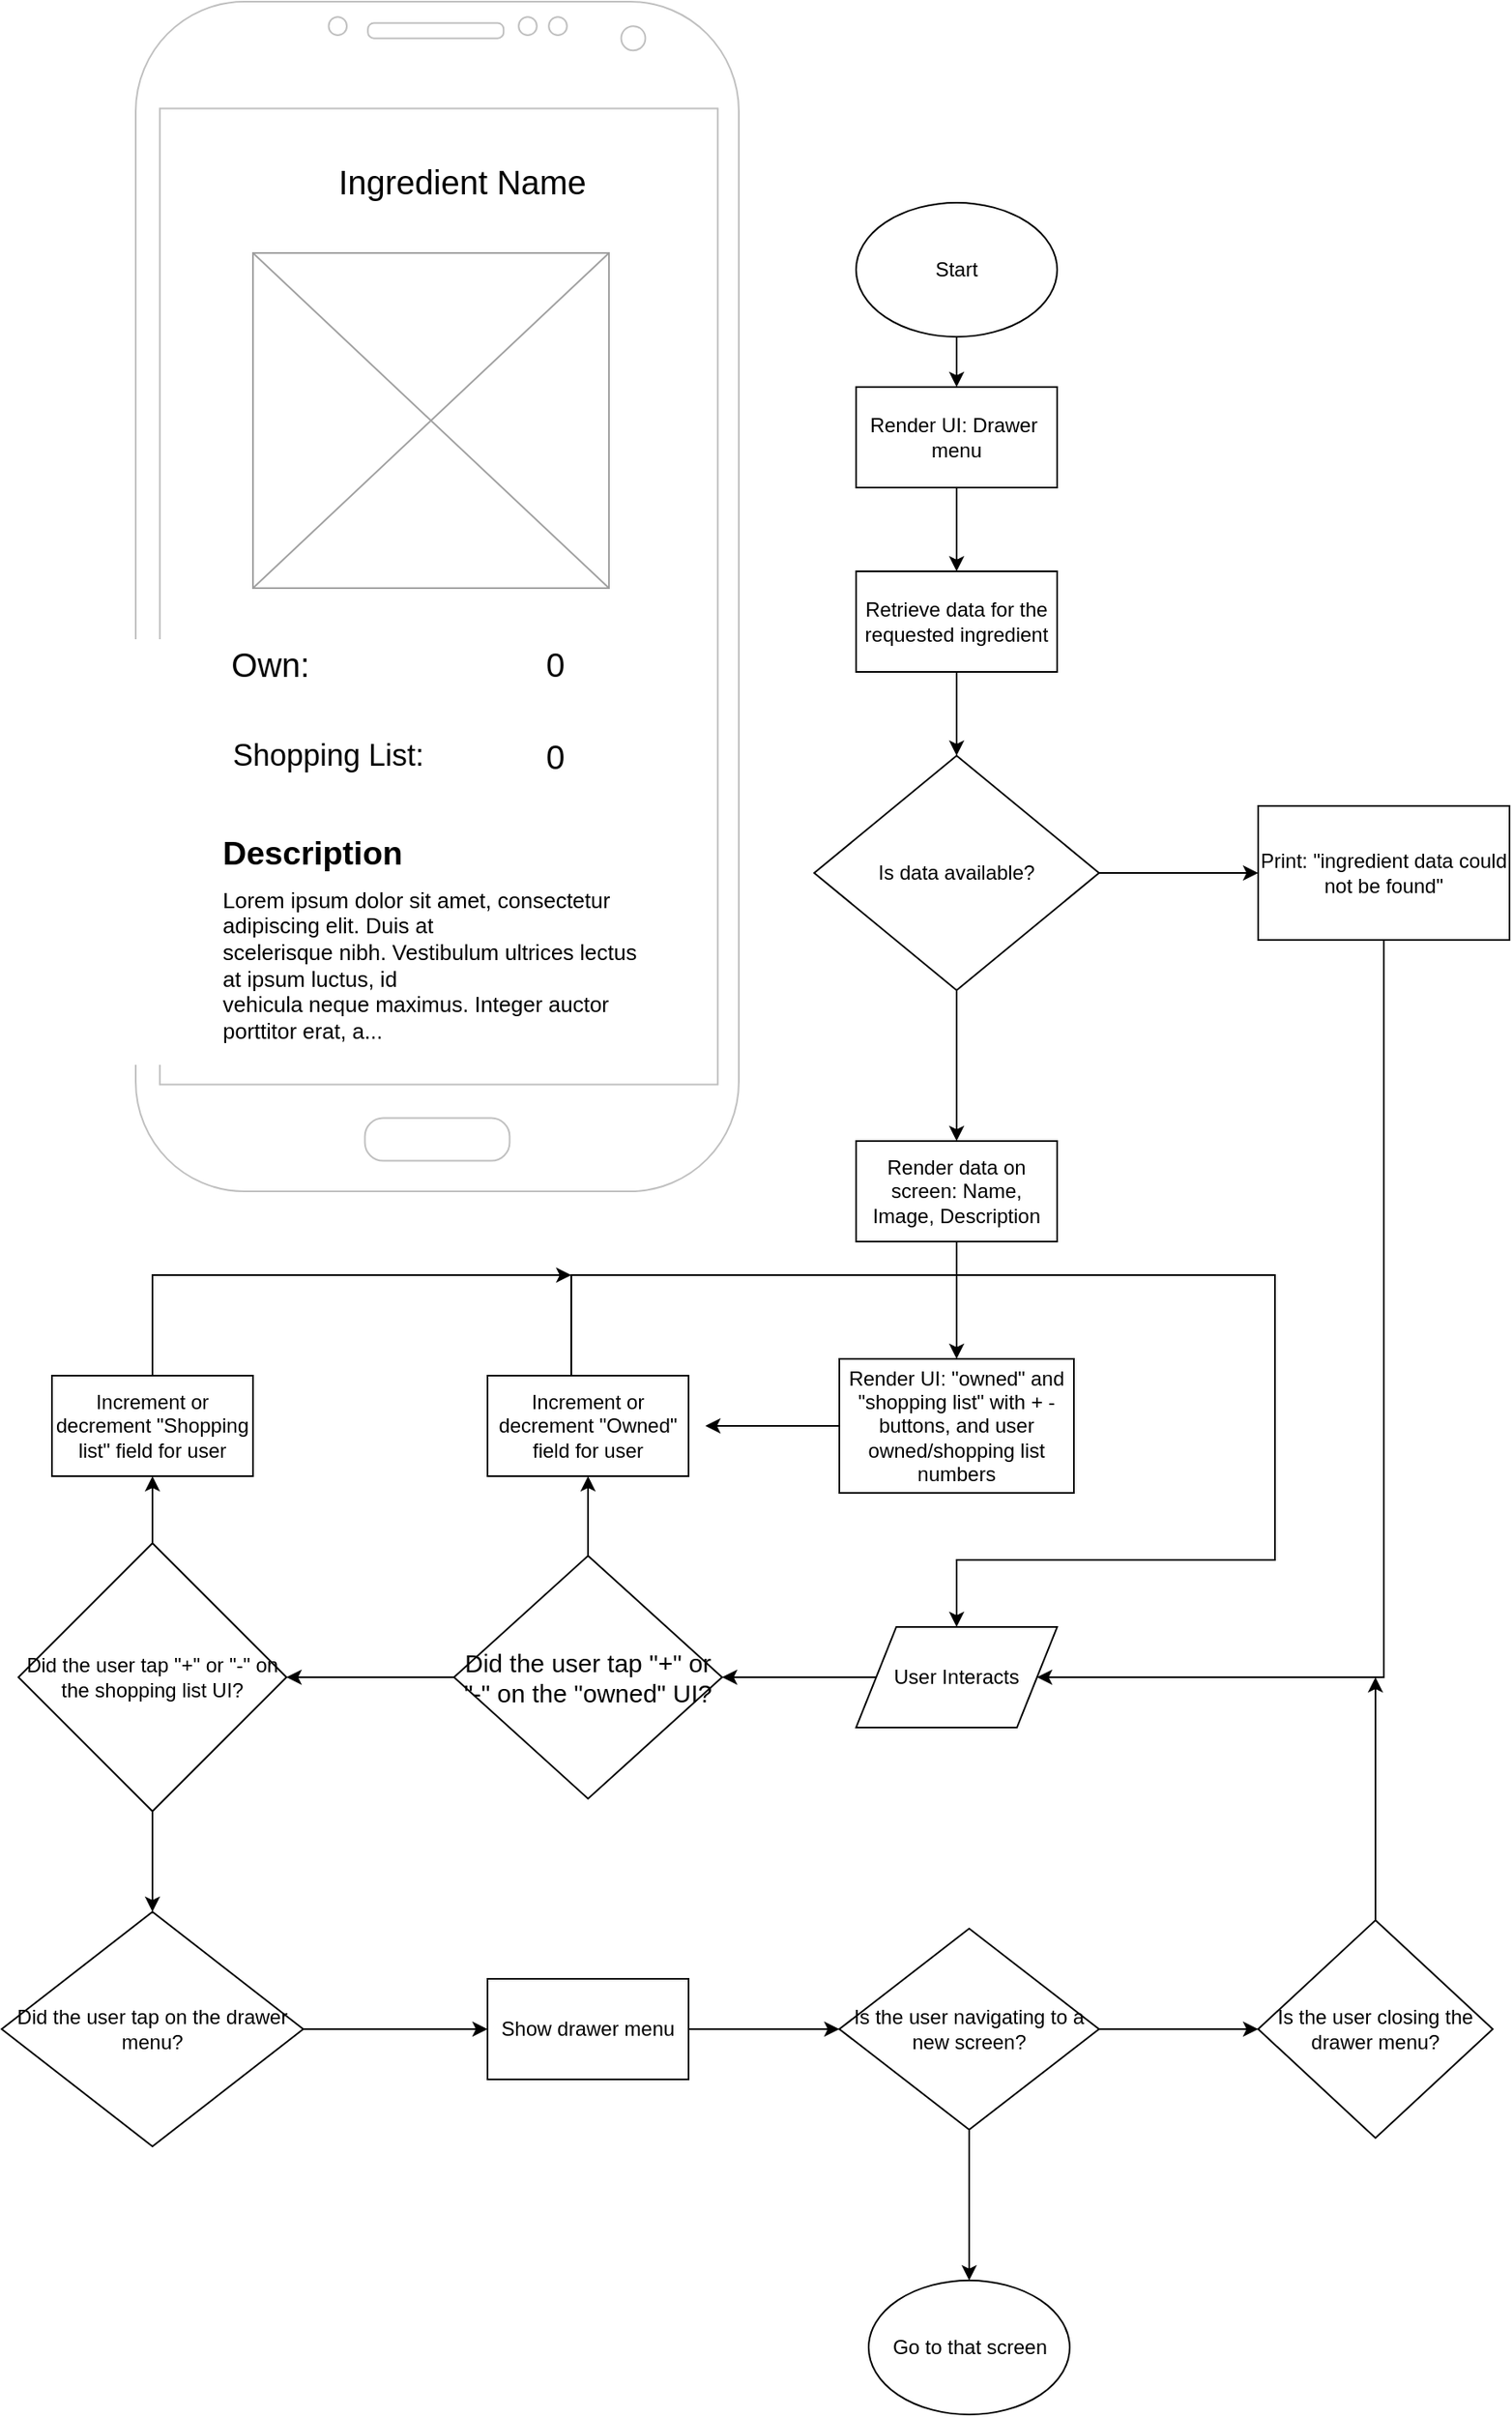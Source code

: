 <mxfile version="12.8.1" type="gitlab"><diagram id="frb6UVW6x_-703xL0Cf6" name="Page-1"><mxGraphModel dx="1422" dy="5769" grid="1" gridSize="10" guides="1" tooltips="1" connect="1" arrows="1" fold="1" page="1" pageScale="1" pageWidth="2000" pageHeight="5000" math="0" shadow="0"><root><mxCell id="0"/><mxCell id="1" parent="0"/><mxCell id="-BLUwrKhegGBMdVgift5-19" style="edgeStyle=orthogonalEdgeStyle;rounded=0;orthogonalLoop=1;jettySize=auto;html=1;entryX=0.5;entryY=0;entryDx=0;entryDy=0;" edge="1" parent="1" source="-BLUwrKhegGBMdVgift5-1" target="-BLUwrKhegGBMdVgift5-9"><mxGeometry relative="1" as="geometry"/></mxCell><mxCell id="-BLUwrKhegGBMdVgift5-1" value="Start" style="ellipse;whiteSpace=wrap;html=1;" vertex="1" parent="1"><mxGeometry x="650" y="30" width="120" height="80" as="geometry"/></mxCell><mxCell id="-BLUwrKhegGBMdVgift5-21" style="edgeStyle=orthogonalEdgeStyle;rounded=0;orthogonalLoop=1;jettySize=auto;html=1;" edge="1" parent="1" source="-BLUwrKhegGBMdVgift5-2" target="-BLUwrKhegGBMdVgift5-4"><mxGeometry relative="1" as="geometry"/></mxCell><mxCell id="-BLUwrKhegGBMdVgift5-2" value="Retrieve data for the requested ingredient" style="rounded=0;whiteSpace=wrap;html=1;" vertex="1" parent="1"><mxGeometry x="650" y="250" width="120" height="60" as="geometry"/></mxCell><mxCell id="-BLUwrKhegGBMdVgift5-23" style="edgeStyle=orthogonalEdgeStyle;rounded=0;orthogonalLoop=1;jettySize=auto;html=1;" edge="1" parent="1" source="-BLUwrKhegGBMdVgift5-4" target="-BLUwrKhegGBMdVgift5-6"><mxGeometry relative="1" as="geometry"/></mxCell><mxCell id="-BLUwrKhegGBMdVgift5-29" style="edgeStyle=orthogonalEdgeStyle;rounded=0;orthogonalLoop=1;jettySize=auto;html=1;entryX=0.5;entryY=0;entryDx=0;entryDy=0;" edge="1" parent="1" source="-BLUwrKhegGBMdVgift5-4" target="-BLUwrKhegGBMdVgift5-7"><mxGeometry relative="1" as="geometry"/></mxCell><mxCell id="-BLUwrKhegGBMdVgift5-4" value="Is data available?" style="rhombus;whiteSpace=wrap;html=1;" vertex="1" parent="1"><mxGeometry x="625" y="360" width="170" height="140" as="geometry"/></mxCell><mxCell id="-BLUwrKhegGBMdVgift5-28" style="edgeStyle=orthogonalEdgeStyle;rounded=0;orthogonalLoop=1;jettySize=auto;html=1;" edge="1" parent="1" source="-BLUwrKhegGBMdVgift5-6" target="-BLUwrKhegGBMdVgift5-8"><mxGeometry relative="1" as="geometry"><mxPoint x="800" y="950" as="targetPoint"/><Array as="points"><mxPoint x="965" y="910"/></Array></mxGeometry></mxCell><mxCell id="-BLUwrKhegGBMdVgift5-6" value="Print: &quot;ingredient data could not be found&quot;" style="rounded=0;whiteSpace=wrap;html=1;" vertex="1" parent="1"><mxGeometry x="890" y="390" width="150" height="80" as="geometry"/></mxCell><mxCell id="-BLUwrKhegGBMdVgift5-30" style="edgeStyle=orthogonalEdgeStyle;rounded=0;orthogonalLoop=1;jettySize=auto;html=1;entryX=0.5;entryY=0;entryDx=0;entryDy=0;" edge="1" parent="1" source="-BLUwrKhegGBMdVgift5-7" target="-BLUwrKhegGBMdVgift5-10"><mxGeometry relative="1" as="geometry"/></mxCell><mxCell id="-BLUwrKhegGBMdVgift5-7" value="Render data on screen: Name, Image, Description" style="rounded=0;whiteSpace=wrap;html=1;" vertex="1" parent="1"><mxGeometry x="650" y="590" width="120" height="60" as="geometry"/></mxCell><mxCell id="-BLUwrKhegGBMdVgift5-37" style="edgeStyle=orthogonalEdgeStyle;rounded=0;orthogonalLoop=1;jettySize=auto;html=1;entryX=1;entryY=0.5;entryDx=0;entryDy=0;" edge="1" parent="1" source="-BLUwrKhegGBMdVgift5-8" target="-BLUwrKhegGBMdVgift5-12"><mxGeometry relative="1" as="geometry"/></mxCell><mxCell id="-BLUwrKhegGBMdVgift5-8" value="User Interacts" style="shape=parallelogram;perimeter=parallelogramPerimeter;whiteSpace=wrap;html=1;" vertex="1" parent="1"><mxGeometry x="650" y="880" width="120" height="60" as="geometry"/></mxCell><mxCell id="-BLUwrKhegGBMdVgift5-20" style="edgeStyle=orthogonalEdgeStyle;rounded=0;orthogonalLoop=1;jettySize=auto;html=1;" edge="1" parent="1" source="-BLUwrKhegGBMdVgift5-9" target="-BLUwrKhegGBMdVgift5-2"><mxGeometry relative="1" as="geometry"/></mxCell><mxCell id="-BLUwrKhegGBMdVgift5-9" value="Render UI: Drawer&amp;nbsp; menu" style="rounded=0;whiteSpace=wrap;html=1;" vertex="1" parent="1"><mxGeometry x="650" y="140" width="120" height="60" as="geometry"/></mxCell><mxCell id="-BLUwrKhegGBMdVgift5-31" style="edgeStyle=orthogonalEdgeStyle;rounded=0;orthogonalLoop=1;jettySize=auto;html=1;" edge="1" parent="1" source="-BLUwrKhegGBMdVgift5-10"><mxGeometry relative="1" as="geometry"><mxPoint x="560" y="760" as="targetPoint"/></mxGeometry></mxCell><mxCell id="-BLUwrKhegGBMdVgift5-10" value="Render UI: &quot;owned&quot; and &quot;shopping list&quot; with + - buttons, and user owned/shopping list numbers" style="rounded=0;whiteSpace=wrap;html=1;" vertex="1" parent="1"><mxGeometry x="640" y="720" width="140" height="80" as="geometry"/></mxCell><mxCell id="-BLUwrKhegGBMdVgift5-35" style="edgeStyle=orthogonalEdgeStyle;rounded=0;orthogonalLoop=1;jettySize=auto;html=1;entryX=1;entryY=0.5;entryDx=0;entryDy=0;" edge="1" parent="1" source="-BLUwrKhegGBMdVgift5-12" target="-BLUwrKhegGBMdVgift5-13"><mxGeometry relative="1" as="geometry"/></mxCell><mxCell id="-BLUwrKhegGBMdVgift5-53" style="edgeStyle=orthogonalEdgeStyle;rounded=0;orthogonalLoop=1;jettySize=auto;html=1;entryX=0.5;entryY=1;entryDx=0;entryDy=0;" edge="1" parent="1" source="-BLUwrKhegGBMdVgift5-12" target="-BLUwrKhegGBMdVgift5-16"><mxGeometry relative="1" as="geometry"/></mxCell><mxCell id="-BLUwrKhegGBMdVgift5-12" value="&lt;font style=&quot;font-size: 15px&quot;&gt;Did the user tap &quot;+&quot; or &quot;-&quot; on the &quot;owned&quot; UI?&lt;/font&gt;" style="rhombus;whiteSpace=wrap;html=1;rounded=0;shadow=0;comic=0;" vertex="1" parent="1"><mxGeometry x="410" y="837.5" width="160" height="145" as="geometry"/></mxCell><mxCell id="-BLUwrKhegGBMdVgift5-36" style="edgeStyle=orthogonalEdgeStyle;rounded=0;orthogonalLoop=1;jettySize=auto;html=1;" edge="1" parent="1" source="-BLUwrKhegGBMdVgift5-13" target="-BLUwrKhegGBMdVgift5-14"><mxGeometry relative="1" as="geometry"/></mxCell><mxCell id="-BLUwrKhegGBMdVgift5-52" style="edgeStyle=orthogonalEdgeStyle;rounded=0;orthogonalLoop=1;jettySize=auto;html=1;entryX=0.5;entryY=1;entryDx=0;entryDy=0;" edge="1" parent="1" source="-BLUwrKhegGBMdVgift5-13" target="-BLUwrKhegGBMdVgift5-17"><mxGeometry relative="1" as="geometry"/></mxCell><mxCell id="-BLUwrKhegGBMdVgift5-13" value="Did the user tap &quot;+&quot; or &quot;-&quot; on the shopping list UI?" style="rhombus;whiteSpace=wrap;html=1;" vertex="1" parent="1"><mxGeometry x="150" y="830" width="160" height="160" as="geometry"/></mxCell><mxCell id="-BLUwrKhegGBMdVgift5-38" style="edgeStyle=orthogonalEdgeStyle;rounded=0;orthogonalLoop=1;jettySize=auto;html=1;entryX=0;entryY=0.5;entryDx=0;entryDy=0;" edge="1" parent="1" source="-BLUwrKhegGBMdVgift5-14"><mxGeometry relative="1" as="geometry"><mxPoint x="430" y="1120" as="targetPoint"/></mxGeometry></mxCell><mxCell id="-BLUwrKhegGBMdVgift5-14" value="Did the user tap on the drawer menu?" style="rhombus;whiteSpace=wrap;html=1;" vertex="1" parent="1"><mxGeometry x="140" y="1050" width="180" height="140" as="geometry"/></mxCell><mxCell id="-BLUwrKhegGBMdVgift5-56" style="edgeStyle=orthogonalEdgeStyle;rounded=0;orthogonalLoop=1;jettySize=auto;html=1;entryX=0.5;entryY=0;entryDx=0;entryDy=0;" edge="1" parent="1" source="-BLUwrKhegGBMdVgift5-16" target="-BLUwrKhegGBMdVgift5-8"><mxGeometry relative="1" as="geometry"><mxPoint x="710" y="870" as="targetPoint"/><Array as="points"><mxPoint x="480" y="670"/><mxPoint x="900" y="670"/><mxPoint x="900" y="840"/><mxPoint x="710" y="840"/></Array></mxGeometry></mxCell><mxCell id="-BLUwrKhegGBMdVgift5-16" value="Increment or decrement &quot;Owned&quot; field for user" style="rounded=0;whiteSpace=wrap;html=1;" vertex="1" parent="1"><mxGeometry x="430" y="730" width="120" height="60" as="geometry"/></mxCell><mxCell id="-BLUwrKhegGBMdVgift5-57" style="edgeStyle=orthogonalEdgeStyle;rounded=0;orthogonalLoop=1;jettySize=auto;html=1;" edge="1" parent="1" source="-BLUwrKhegGBMdVgift5-17"><mxGeometry relative="1" as="geometry"><mxPoint x="480" y="670" as="targetPoint"/><Array as="points"><mxPoint x="230" y="670"/></Array></mxGeometry></mxCell><mxCell id="-BLUwrKhegGBMdVgift5-17" value="Increment or decrement &quot;Shopping list&quot; field for user" style="rounded=0;whiteSpace=wrap;html=1;" vertex="1" parent="1"><mxGeometry x="170" y="730" width="120" height="60" as="geometry"/></mxCell><mxCell id="-BLUwrKhegGBMdVgift5-44" style="edgeStyle=orthogonalEdgeStyle;rounded=0;orthogonalLoop=1;jettySize=auto;html=1;entryX=0.5;entryY=0;entryDx=0;entryDy=0;" edge="1" parent="1" source="-BLUwrKhegGBMdVgift5-40" target="-BLUwrKhegGBMdVgift5-41"><mxGeometry relative="1" as="geometry"><mxPoint x="717.5" y="1250" as="targetPoint"/></mxGeometry></mxCell><mxCell id="-BLUwrKhegGBMdVgift5-50" style="edgeStyle=orthogonalEdgeStyle;rounded=0;orthogonalLoop=1;jettySize=auto;html=1;entryX=0;entryY=0.5;entryDx=0;entryDy=0;" edge="1" parent="1" source="-BLUwrKhegGBMdVgift5-40" target="-BLUwrKhegGBMdVgift5-42"><mxGeometry relative="1" as="geometry"/></mxCell><mxCell id="-BLUwrKhegGBMdVgift5-40" value="Is the user navigating to a new screen?" style="rhombus;whiteSpace=wrap;html=1;" vertex="1" parent="1"><mxGeometry x="640" y="1060" width="155" height="120" as="geometry"/></mxCell><mxCell id="-BLUwrKhegGBMdVgift5-41" value="Go to that screen" style="ellipse;whiteSpace=wrap;html=1;" vertex="1" parent="1"><mxGeometry x="657.5" y="1270" width="120" height="80" as="geometry"/></mxCell><mxCell id="-BLUwrKhegGBMdVgift5-47" style="edgeStyle=orthogonalEdgeStyle;rounded=0;orthogonalLoop=1;jettySize=auto;html=1;" edge="1" parent="1" source="-BLUwrKhegGBMdVgift5-42"><mxGeometry relative="1" as="geometry"><mxPoint x="960" y="910" as="targetPoint"/><Array as="points"><mxPoint x="960" y="970"/><mxPoint x="960" y="970"/></Array></mxGeometry></mxCell><mxCell id="-BLUwrKhegGBMdVgift5-42" value="Is the user closing the drawer menu?" style="rhombus;whiteSpace=wrap;html=1;" vertex="1" parent="1"><mxGeometry x="890" y="1055" width="140" height="130" as="geometry"/></mxCell><mxCell id="-BLUwrKhegGBMdVgift5-48" style="edgeStyle=orthogonalEdgeStyle;rounded=0;orthogonalLoop=1;jettySize=auto;html=1;entryX=0;entryY=0.5;entryDx=0;entryDy=0;" edge="1" parent="1" source="-BLUwrKhegGBMdVgift5-43" target="-BLUwrKhegGBMdVgift5-40"><mxGeometry relative="1" as="geometry"/></mxCell><mxCell id="-BLUwrKhegGBMdVgift5-43" value="Show drawer menu" style="rounded=0;whiteSpace=wrap;html=1;" vertex="1" parent="1"><mxGeometry x="430" y="1090" width="120" height="60" as="geometry"/></mxCell><mxCell id="-BLUwrKhegGBMdVgift5-58" value="" style="verticalLabelPosition=bottom;verticalAlign=top;html=1;shadow=0;dashed=0;strokeWidth=1;shape=mxgraph.android.phone2;strokeColor=#c0c0c0;rounded=0;comic=0;gradientColor=none;" vertex="1" parent="1"><mxGeometry x="220" y="-90" width="360" height="710" as="geometry"/></mxCell><mxCell id="-BLUwrKhegGBMdVgift5-59" value="" style="shape=image;html=1;verticalAlign=top;verticalLabelPosition=bottom;labelBackgroundColor=#ffffff;imageAspect=0;aspect=fixed;image=https://cdn4.iconfinder.com/data/icons/wirecons-free-vector-icons/32/menu-alt-128.png;rounded=0;shadow=0;comic=0;gradientColor=none;" vertex="1" parent="1"><mxGeometry x="260" y="-3" width="40" height="40" as="geometry"/></mxCell><mxCell id="-BLUwrKhegGBMdVgift5-60" value="Ingredient Name" style="text;html=1;strokeColor=none;fillColor=none;align=center;verticalAlign=middle;whiteSpace=wrap;rounded=0;shadow=0;comic=0;fontSize=20;" vertex="1" parent="1"><mxGeometry x="320" y="-8" width="190" height="50" as="geometry"/></mxCell><mxCell id="-BLUwrKhegGBMdVgift5-61" value="" style="verticalLabelPosition=bottom;shadow=0;dashed=0;align=center;html=1;verticalAlign=top;strokeWidth=1;shape=mxgraph.mockup.graphics.simpleIcon;strokeColor=#999999;rounded=0;comic=0;gradientColor=none;fontSize=20;strokeOpacity=92;" vertex="1" parent="1"><mxGeometry x="290" y="60" width="212.5" height="200" as="geometry"/></mxCell><mxCell id="-BLUwrKhegGBMdVgift5-62" value="" style="shape=image;html=1;verticalAlign=top;verticalLabelPosition=bottom;labelBackgroundColor=#ffffff;imageAspect=0;aspect=fixed;image=https://cdn2.iconfinder.com/data/icons/flat-ui-icons-24-px/24/plus-24-128.png;rounded=0;shadow=0;comic=0;gradientColor=none;fontSize=20;" vertex="1" parent="1"><mxGeometry x="495" y="295" width="20" height="20" as="geometry"/></mxCell><mxCell id="-BLUwrKhegGBMdVgift5-63" value="" style="shape=image;html=1;verticalAlign=top;verticalLabelPosition=bottom;labelBackgroundColor=#ffffff;imageAspect=0;aspect=fixed;image=https://cdn4.iconfinder.com/data/icons/ionicons/512/icon-minus-128.png;rounded=0;shadow=0;comic=0;gradientColor=none;fontSize=20;" vertex="1" parent="1"><mxGeometry x="425" y="290" width="30" height="30" as="geometry"/></mxCell><mxCell id="-BLUwrKhegGBMdVgift5-64" value="Own:" style="text;html=1;align=center;verticalAlign=middle;resizable=0;points=[];autosize=1;fontSize=20;" vertex="1" parent="1"><mxGeometry x="270" y="290" width="60" height="30" as="geometry"/></mxCell><mxCell id="-BLUwrKhegGBMdVgift5-66" value="0" style="text;html=1;align=center;verticalAlign=middle;resizable=0;points=[];autosize=1;fontSize=20;" vertex="1" parent="1"><mxGeometry x="455" y="290" width="30" height="30" as="geometry"/></mxCell><mxCell id="-BLUwrKhegGBMdVgift5-72" value="&lt;div style=&quot;font-size: 18px&quot;&gt;&lt;font style=&quot;font-size: 18px&quot;&gt;Shopping List:&lt;/font&gt;&lt;/div&gt;" style="text;html=1;strokeColor=none;fillColor=none;align=center;verticalAlign=middle;whiteSpace=wrap;rounded=0;shadow=0;comic=0;fontSize=13;" vertex="1" parent="1"><mxGeometry x="265" y="335" width="140" height="50" as="geometry"/></mxCell><mxCell id="-BLUwrKhegGBMdVgift5-78" value="" style="shape=image;html=1;verticalAlign=top;verticalLabelPosition=bottom;labelBackgroundColor=#ffffff;imageAspect=0;aspect=fixed;image=https://cdn2.iconfinder.com/data/icons/flat-ui-icons-24-px/24/plus-24-128.png;rounded=0;shadow=0;comic=0;gradientColor=none;fontSize=20;" vertex="1" parent="1"><mxGeometry x="495" y="350" width="20" height="20" as="geometry"/></mxCell><mxCell id="-BLUwrKhegGBMdVgift5-79" value="" style="shape=image;html=1;verticalAlign=top;verticalLabelPosition=bottom;labelBackgroundColor=#ffffff;imageAspect=0;aspect=fixed;image=https://cdn4.iconfinder.com/data/icons/ionicons/512/icon-minus-128.png;rounded=0;shadow=0;comic=0;gradientColor=none;fontSize=20;" vertex="1" parent="1"><mxGeometry x="425" y="345" width="30" height="30" as="geometry"/></mxCell><mxCell id="-BLUwrKhegGBMdVgift5-80" value="0" style="text;html=1;align=center;verticalAlign=middle;resizable=0;points=[];autosize=1;fontSize=20;" vertex="1" parent="1"><mxGeometry x="455" y="345" width="30" height="30" as="geometry"/></mxCell><mxCell id="-BLUwrKhegGBMdVgift5-81" value="&lt;h2&gt;Description&lt;/h2&gt;" style="text;html=1;strokeColor=none;fillColor=none;align=left;verticalAlign=middle;whiteSpace=wrap;rounded=0;shadow=0;comic=0;fontSize=13;" vertex="1" parent="1"><mxGeometry x="270" y="390" width="150" height="55" as="geometry"/></mxCell><mxCell id="-BLUwrKhegGBMdVgift5-86" value="Lorem ipsum dolor sit amet, consectetur adipiscing elit. Duis at &lt;br&gt;scelerisque nibh. Vestibulum ultrices lectus at ipsum luctus, id &lt;br&gt;vehicula neque maximus. Integer auctor porttitor erat, a..." style="text;html=1;strokeColor=none;fillColor=none;align=left;verticalAlign=middle;whiteSpace=wrap;rounded=0;shadow=0;comic=0;fontSize=13;" vertex="1" parent="1"><mxGeometry x="270" y="440" width="260" height="90" as="geometry"/></mxCell></root></mxGraphModel></diagram></mxfile>